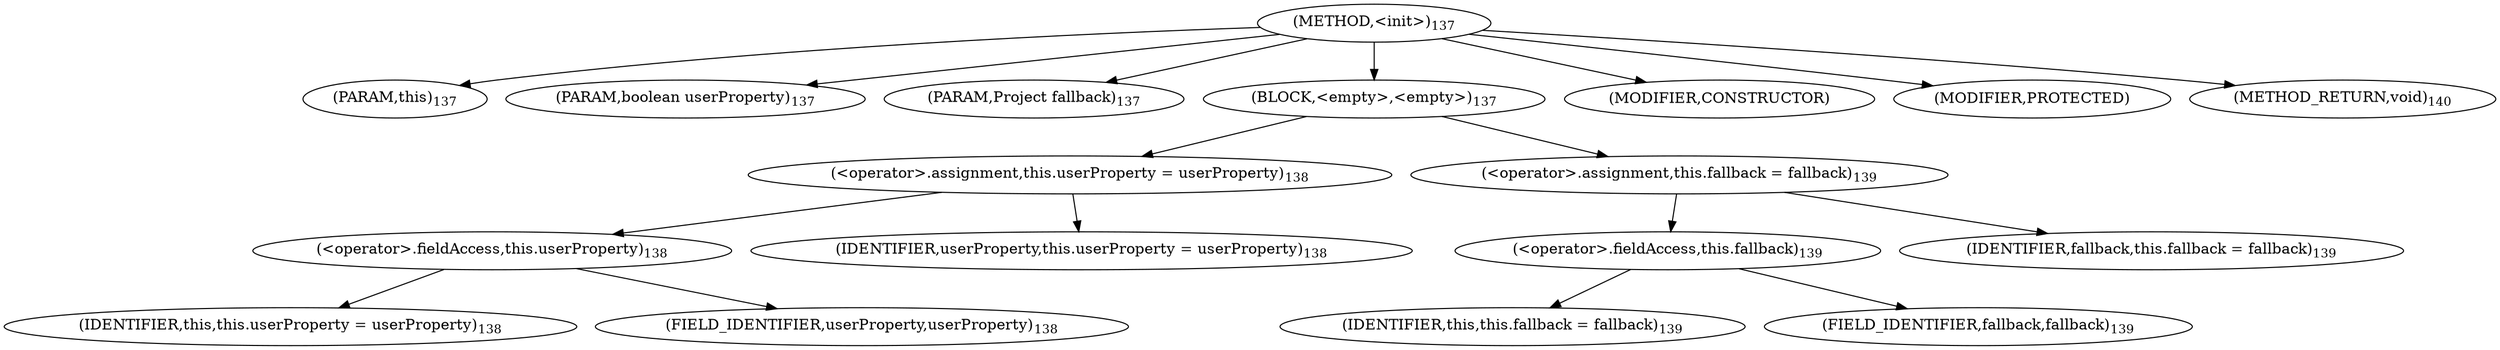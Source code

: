 digraph "&lt;init&gt;" {  
"179" [label = <(METHOD,&lt;init&gt;)<SUB>137</SUB>> ]
"8" [label = <(PARAM,this)<SUB>137</SUB>> ]
"180" [label = <(PARAM,boolean userProperty)<SUB>137</SUB>> ]
"181" [label = <(PARAM,Project fallback)<SUB>137</SUB>> ]
"182" [label = <(BLOCK,&lt;empty&gt;,&lt;empty&gt;)<SUB>137</SUB>> ]
"183" [label = <(&lt;operator&gt;.assignment,this.userProperty = userProperty)<SUB>138</SUB>> ]
"184" [label = <(&lt;operator&gt;.fieldAccess,this.userProperty)<SUB>138</SUB>> ]
"7" [label = <(IDENTIFIER,this,this.userProperty = userProperty)<SUB>138</SUB>> ]
"185" [label = <(FIELD_IDENTIFIER,userProperty,userProperty)<SUB>138</SUB>> ]
"186" [label = <(IDENTIFIER,userProperty,this.userProperty = userProperty)<SUB>138</SUB>> ]
"187" [label = <(&lt;operator&gt;.assignment,this.fallback = fallback)<SUB>139</SUB>> ]
"188" [label = <(&lt;operator&gt;.fieldAccess,this.fallback)<SUB>139</SUB>> ]
"9" [label = <(IDENTIFIER,this,this.fallback = fallback)<SUB>139</SUB>> ]
"189" [label = <(FIELD_IDENTIFIER,fallback,fallback)<SUB>139</SUB>> ]
"190" [label = <(IDENTIFIER,fallback,this.fallback = fallback)<SUB>139</SUB>> ]
"191" [label = <(MODIFIER,CONSTRUCTOR)> ]
"192" [label = <(MODIFIER,PROTECTED)> ]
"193" [label = <(METHOD_RETURN,void)<SUB>140</SUB>> ]
  "179" -> "8" 
  "179" -> "180" 
  "179" -> "181" 
  "179" -> "182" 
  "179" -> "191" 
  "179" -> "192" 
  "179" -> "193" 
  "182" -> "183" 
  "182" -> "187" 
  "183" -> "184" 
  "183" -> "186" 
  "184" -> "7" 
  "184" -> "185" 
  "187" -> "188" 
  "187" -> "190" 
  "188" -> "9" 
  "188" -> "189" 
}
